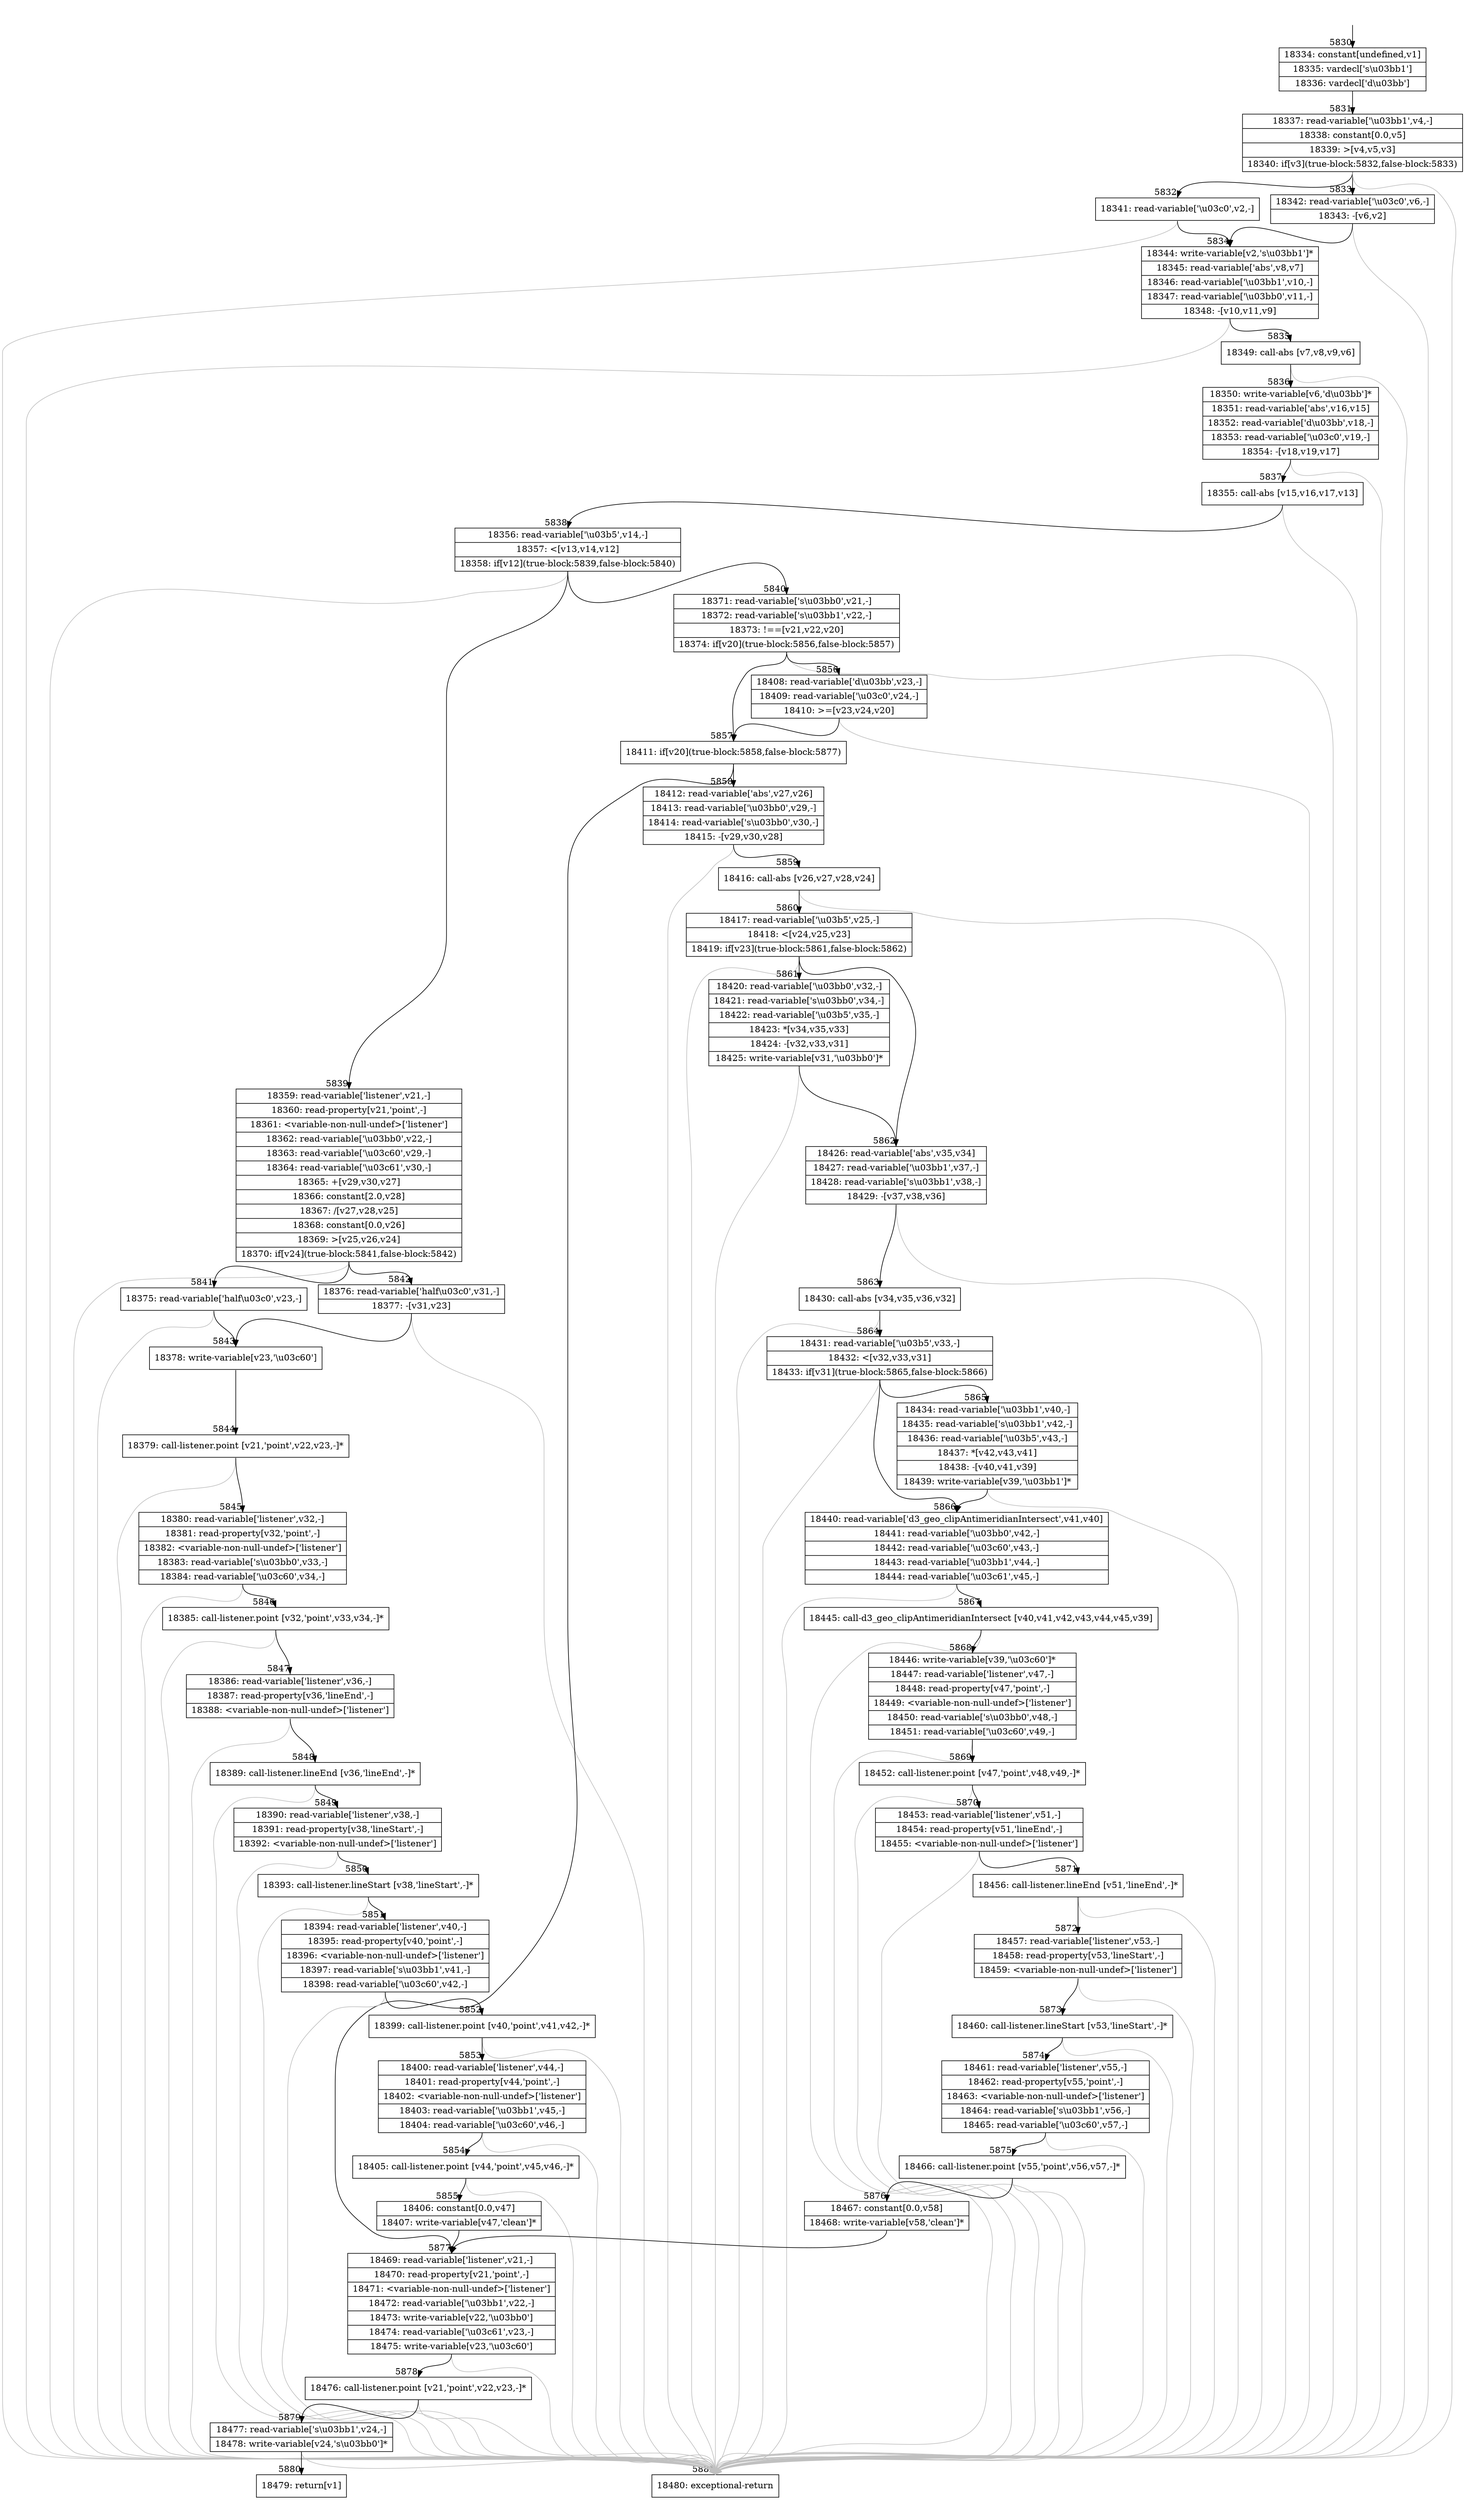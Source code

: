 digraph {
rankdir="TD"
BB_entry553[shape=none,label=""];
BB_entry553 -> BB5830 [tailport=s, headport=n, headlabel="    5830"]
BB5830 [shape=record label="{18334: constant[undefined,v1]|18335: vardecl['s\\u03bb1']|18336: vardecl['d\\u03bb']}" ] 
BB5830 -> BB5831 [tailport=s, headport=n, headlabel="      5831"]
BB5831 [shape=record label="{18337: read-variable['\\u03bb1',v4,-]|18338: constant[0.0,v5]|18339: \>[v4,v5,v3]|18340: if[v3](true-block:5832,false-block:5833)}" ] 
BB5831 -> BB5832 [tailport=s, headport=n, headlabel="      5832"]
BB5831 -> BB5833 [tailport=s, headport=n, headlabel="      5833"]
BB5831 -> BB5881 [tailport=s, headport=n, color=gray, headlabel="      5881"]
BB5832 [shape=record label="{18341: read-variable['\\u03c0',v2,-]}" ] 
BB5832 -> BB5834 [tailport=s, headport=n, headlabel="      5834"]
BB5832 -> BB5881 [tailport=s, headport=n, color=gray]
BB5833 [shape=record label="{18342: read-variable['\\u03c0',v6,-]|18343: -[v6,v2]}" ] 
BB5833 -> BB5834 [tailport=s, headport=n]
BB5833 -> BB5881 [tailport=s, headport=n, color=gray]
BB5834 [shape=record label="{18344: write-variable[v2,'s\\u03bb1']*|18345: read-variable['abs',v8,v7]|18346: read-variable['\\u03bb1',v10,-]|18347: read-variable['\\u03bb0',v11,-]|18348: -[v10,v11,v9]}" ] 
BB5834 -> BB5835 [tailport=s, headport=n, headlabel="      5835"]
BB5834 -> BB5881 [tailport=s, headport=n, color=gray]
BB5835 [shape=record label="{18349: call-abs [v7,v8,v9,v6]}" ] 
BB5835 -> BB5836 [tailport=s, headport=n, headlabel="      5836"]
BB5835 -> BB5881 [tailport=s, headport=n, color=gray]
BB5836 [shape=record label="{18350: write-variable[v6,'d\\u03bb']*|18351: read-variable['abs',v16,v15]|18352: read-variable['d\\u03bb',v18,-]|18353: read-variable['\\u03c0',v19,-]|18354: -[v18,v19,v17]}" ] 
BB5836 -> BB5837 [tailport=s, headport=n, headlabel="      5837"]
BB5836 -> BB5881 [tailport=s, headport=n, color=gray]
BB5837 [shape=record label="{18355: call-abs [v15,v16,v17,v13]}" ] 
BB5837 -> BB5838 [tailport=s, headport=n, headlabel="      5838"]
BB5837 -> BB5881 [tailport=s, headport=n, color=gray]
BB5838 [shape=record label="{18356: read-variable['\\u03b5',v14,-]|18357: \<[v13,v14,v12]|18358: if[v12](true-block:5839,false-block:5840)}" ] 
BB5838 -> BB5839 [tailport=s, headport=n, headlabel="      5839"]
BB5838 -> BB5840 [tailport=s, headport=n, headlabel="      5840"]
BB5838 -> BB5881 [tailport=s, headport=n, color=gray]
BB5839 [shape=record label="{18359: read-variable['listener',v21,-]|18360: read-property[v21,'point',-]|18361: \<variable-non-null-undef\>['listener']|18362: read-variable['\\u03bb0',v22,-]|18363: read-variable['\\u03c60',v29,-]|18364: read-variable['\\u03c61',v30,-]|18365: +[v29,v30,v27]|18366: constant[2.0,v28]|18367: /[v27,v28,v25]|18368: constant[0.0,v26]|18369: \>[v25,v26,v24]|18370: if[v24](true-block:5841,false-block:5842)}" ] 
BB5839 -> BB5841 [tailport=s, headport=n, headlabel="      5841"]
BB5839 -> BB5842 [tailport=s, headport=n, headlabel="      5842"]
BB5839 -> BB5881 [tailport=s, headport=n, color=gray]
BB5840 [shape=record label="{18371: read-variable['s\\u03bb0',v21,-]|18372: read-variable['s\\u03bb1',v22,-]|18373: !==[v21,v22,v20]|18374: if[v20](true-block:5856,false-block:5857)}" ] 
BB5840 -> BB5857 [tailport=s, headport=n, headlabel="      5857"]
BB5840 -> BB5856 [tailport=s, headport=n, headlabel="      5856"]
BB5840 -> BB5881 [tailport=s, headport=n, color=gray]
BB5841 [shape=record label="{18375: read-variable['half\\u03c0',v23,-]}" ] 
BB5841 -> BB5843 [tailport=s, headport=n, headlabel="      5843"]
BB5841 -> BB5881 [tailport=s, headport=n, color=gray]
BB5842 [shape=record label="{18376: read-variable['half\\u03c0',v31,-]|18377: -[v31,v23]}" ] 
BB5842 -> BB5843 [tailport=s, headport=n]
BB5842 -> BB5881 [tailport=s, headport=n, color=gray]
BB5843 [shape=record label="{18378: write-variable[v23,'\\u03c60']}" ] 
BB5843 -> BB5844 [tailport=s, headport=n, headlabel="      5844"]
BB5844 [shape=record label="{18379: call-listener.point [v21,'point',v22,v23,-]*}" ] 
BB5844 -> BB5845 [tailport=s, headport=n, headlabel="      5845"]
BB5844 -> BB5881 [tailport=s, headport=n, color=gray]
BB5845 [shape=record label="{18380: read-variable['listener',v32,-]|18381: read-property[v32,'point',-]|18382: \<variable-non-null-undef\>['listener']|18383: read-variable['s\\u03bb0',v33,-]|18384: read-variable['\\u03c60',v34,-]}" ] 
BB5845 -> BB5846 [tailport=s, headport=n, headlabel="      5846"]
BB5845 -> BB5881 [tailport=s, headport=n, color=gray]
BB5846 [shape=record label="{18385: call-listener.point [v32,'point',v33,v34,-]*}" ] 
BB5846 -> BB5847 [tailport=s, headport=n, headlabel="      5847"]
BB5846 -> BB5881 [tailport=s, headport=n, color=gray]
BB5847 [shape=record label="{18386: read-variable['listener',v36,-]|18387: read-property[v36,'lineEnd',-]|18388: \<variable-non-null-undef\>['listener']}" ] 
BB5847 -> BB5848 [tailport=s, headport=n, headlabel="      5848"]
BB5847 -> BB5881 [tailport=s, headport=n, color=gray]
BB5848 [shape=record label="{18389: call-listener.lineEnd [v36,'lineEnd',-]*}" ] 
BB5848 -> BB5849 [tailport=s, headport=n, headlabel="      5849"]
BB5848 -> BB5881 [tailport=s, headport=n, color=gray]
BB5849 [shape=record label="{18390: read-variable['listener',v38,-]|18391: read-property[v38,'lineStart',-]|18392: \<variable-non-null-undef\>['listener']}" ] 
BB5849 -> BB5850 [tailport=s, headport=n, headlabel="      5850"]
BB5849 -> BB5881 [tailport=s, headport=n, color=gray]
BB5850 [shape=record label="{18393: call-listener.lineStart [v38,'lineStart',-]*}" ] 
BB5850 -> BB5851 [tailport=s, headport=n, headlabel="      5851"]
BB5850 -> BB5881 [tailport=s, headport=n, color=gray]
BB5851 [shape=record label="{18394: read-variable['listener',v40,-]|18395: read-property[v40,'point',-]|18396: \<variable-non-null-undef\>['listener']|18397: read-variable['s\\u03bb1',v41,-]|18398: read-variable['\\u03c60',v42,-]}" ] 
BB5851 -> BB5852 [tailport=s, headport=n, headlabel="      5852"]
BB5851 -> BB5881 [tailport=s, headport=n, color=gray]
BB5852 [shape=record label="{18399: call-listener.point [v40,'point',v41,v42,-]*}" ] 
BB5852 -> BB5853 [tailport=s, headport=n, headlabel="      5853"]
BB5852 -> BB5881 [tailport=s, headport=n, color=gray]
BB5853 [shape=record label="{18400: read-variable['listener',v44,-]|18401: read-property[v44,'point',-]|18402: \<variable-non-null-undef\>['listener']|18403: read-variable['\\u03bb1',v45,-]|18404: read-variable['\\u03c60',v46,-]}" ] 
BB5853 -> BB5854 [tailport=s, headport=n, headlabel="      5854"]
BB5853 -> BB5881 [tailport=s, headport=n, color=gray]
BB5854 [shape=record label="{18405: call-listener.point [v44,'point',v45,v46,-]*}" ] 
BB5854 -> BB5855 [tailport=s, headport=n, headlabel="      5855"]
BB5854 -> BB5881 [tailport=s, headport=n, color=gray]
BB5855 [shape=record label="{18406: constant[0.0,v47]|18407: write-variable[v47,'clean']*}" ] 
BB5855 -> BB5877 [tailport=s, headport=n, headlabel="      5877"]
BB5856 [shape=record label="{18408: read-variable['d\\u03bb',v23,-]|18409: read-variable['\\u03c0',v24,-]|18410: \>=[v23,v24,v20]}" ] 
BB5856 -> BB5857 [tailport=s, headport=n]
BB5856 -> BB5881 [tailport=s, headport=n, color=gray]
BB5857 [shape=record label="{18411: if[v20](true-block:5858,false-block:5877)}" ] 
BB5857 -> BB5858 [tailport=s, headport=n, headlabel="      5858"]
BB5857 -> BB5877 [tailport=s, headport=n]
BB5858 [shape=record label="{18412: read-variable['abs',v27,v26]|18413: read-variable['\\u03bb0',v29,-]|18414: read-variable['s\\u03bb0',v30,-]|18415: -[v29,v30,v28]}" ] 
BB5858 -> BB5859 [tailport=s, headport=n, headlabel="      5859"]
BB5858 -> BB5881 [tailport=s, headport=n, color=gray]
BB5859 [shape=record label="{18416: call-abs [v26,v27,v28,v24]}" ] 
BB5859 -> BB5860 [tailport=s, headport=n, headlabel="      5860"]
BB5859 -> BB5881 [tailport=s, headport=n, color=gray]
BB5860 [shape=record label="{18417: read-variable['\\u03b5',v25,-]|18418: \<[v24,v25,v23]|18419: if[v23](true-block:5861,false-block:5862)}" ] 
BB5860 -> BB5861 [tailport=s, headport=n, headlabel="      5861"]
BB5860 -> BB5862 [tailport=s, headport=n, headlabel="      5862"]
BB5860 -> BB5881 [tailport=s, headport=n, color=gray]
BB5861 [shape=record label="{18420: read-variable['\\u03bb0',v32,-]|18421: read-variable['s\\u03bb0',v34,-]|18422: read-variable['\\u03b5',v35,-]|18423: *[v34,v35,v33]|18424: -[v32,v33,v31]|18425: write-variable[v31,'\\u03bb0']*}" ] 
BB5861 -> BB5862 [tailport=s, headport=n]
BB5861 -> BB5881 [tailport=s, headport=n, color=gray]
BB5862 [shape=record label="{18426: read-variable['abs',v35,v34]|18427: read-variable['\\u03bb1',v37,-]|18428: read-variable['s\\u03bb1',v38,-]|18429: -[v37,v38,v36]}" ] 
BB5862 -> BB5863 [tailport=s, headport=n, headlabel="      5863"]
BB5862 -> BB5881 [tailport=s, headport=n, color=gray]
BB5863 [shape=record label="{18430: call-abs [v34,v35,v36,v32]}" ] 
BB5863 -> BB5864 [tailport=s, headport=n, headlabel="      5864"]
BB5863 -> BB5881 [tailport=s, headport=n, color=gray]
BB5864 [shape=record label="{18431: read-variable['\\u03b5',v33,-]|18432: \<[v32,v33,v31]|18433: if[v31](true-block:5865,false-block:5866)}" ] 
BB5864 -> BB5865 [tailport=s, headport=n, headlabel="      5865"]
BB5864 -> BB5866 [tailport=s, headport=n, headlabel="      5866"]
BB5864 -> BB5881 [tailport=s, headport=n, color=gray]
BB5865 [shape=record label="{18434: read-variable['\\u03bb1',v40,-]|18435: read-variable['s\\u03bb1',v42,-]|18436: read-variable['\\u03b5',v43,-]|18437: *[v42,v43,v41]|18438: -[v40,v41,v39]|18439: write-variable[v39,'\\u03bb1']*}" ] 
BB5865 -> BB5866 [tailport=s, headport=n]
BB5865 -> BB5881 [tailport=s, headport=n, color=gray]
BB5866 [shape=record label="{18440: read-variable['d3_geo_clipAntimeridianIntersect',v41,v40]|18441: read-variable['\\u03bb0',v42,-]|18442: read-variable['\\u03c60',v43,-]|18443: read-variable['\\u03bb1',v44,-]|18444: read-variable['\\u03c61',v45,-]}" ] 
BB5866 -> BB5867 [tailport=s, headport=n, headlabel="      5867"]
BB5866 -> BB5881 [tailport=s, headport=n, color=gray]
BB5867 [shape=record label="{18445: call-d3_geo_clipAntimeridianIntersect [v40,v41,v42,v43,v44,v45,v39]}" ] 
BB5867 -> BB5868 [tailport=s, headport=n, headlabel="      5868"]
BB5867 -> BB5881 [tailport=s, headport=n, color=gray]
BB5868 [shape=record label="{18446: write-variable[v39,'\\u03c60']*|18447: read-variable['listener',v47,-]|18448: read-property[v47,'point',-]|18449: \<variable-non-null-undef\>['listener']|18450: read-variable['s\\u03bb0',v48,-]|18451: read-variable['\\u03c60',v49,-]}" ] 
BB5868 -> BB5869 [tailport=s, headport=n, headlabel="      5869"]
BB5868 -> BB5881 [tailport=s, headport=n, color=gray]
BB5869 [shape=record label="{18452: call-listener.point [v47,'point',v48,v49,-]*}" ] 
BB5869 -> BB5870 [tailport=s, headport=n, headlabel="      5870"]
BB5869 -> BB5881 [tailport=s, headport=n, color=gray]
BB5870 [shape=record label="{18453: read-variable['listener',v51,-]|18454: read-property[v51,'lineEnd',-]|18455: \<variable-non-null-undef\>['listener']}" ] 
BB5870 -> BB5871 [tailport=s, headport=n, headlabel="      5871"]
BB5870 -> BB5881 [tailport=s, headport=n, color=gray]
BB5871 [shape=record label="{18456: call-listener.lineEnd [v51,'lineEnd',-]*}" ] 
BB5871 -> BB5872 [tailport=s, headport=n, headlabel="      5872"]
BB5871 -> BB5881 [tailport=s, headport=n, color=gray]
BB5872 [shape=record label="{18457: read-variable['listener',v53,-]|18458: read-property[v53,'lineStart',-]|18459: \<variable-non-null-undef\>['listener']}" ] 
BB5872 -> BB5873 [tailport=s, headport=n, headlabel="      5873"]
BB5872 -> BB5881 [tailport=s, headport=n, color=gray]
BB5873 [shape=record label="{18460: call-listener.lineStart [v53,'lineStart',-]*}" ] 
BB5873 -> BB5874 [tailport=s, headport=n, headlabel="      5874"]
BB5873 -> BB5881 [tailport=s, headport=n, color=gray]
BB5874 [shape=record label="{18461: read-variable['listener',v55,-]|18462: read-property[v55,'point',-]|18463: \<variable-non-null-undef\>['listener']|18464: read-variable['s\\u03bb1',v56,-]|18465: read-variable['\\u03c60',v57,-]}" ] 
BB5874 -> BB5875 [tailport=s, headport=n, headlabel="      5875"]
BB5874 -> BB5881 [tailport=s, headport=n, color=gray]
BB5875 [shape=record label="{18466: call-listener.point [v55,'point',v56,v57,-]*}" ] 
BB5875 -> BB5876 [tailport=s, headport=n, headlabel="      5876"]
BB5875 -> BB5881 [tailport=s, headport=n, color=gray]
BB5876 [shape=record label="{18467: constant[0.0,v58]|18468: write-variable[v58,'clean']*}" ] 
BB5876 -> BB5877 [tailport=s, headport=n]
BB5877 [shape=record label="{18469: read-variable['listener',v21,-]|18470: read-property[v21,'point',-]|18471: \<variable-non-null-undef\>['listener']|18472: read-variable['\\u03bb1',v22,-]|18473: write-variable[v22,'\\u03bb0']|18474: read-variable['\\u03c61',v23,-]|18475: write-variable[v23,'\\u03c60']}" ] 
BB5877 -> BB5878 [tailport=s, headport=n, headlabel="      5878"]
BB5877 -> BB5881 [tailport=s, headport=n, color=gray]
BB5878 [shape=record label="{18476: call-listener.point [v21,'point',v22,v23,-]*}" ] 
BB5878 -> BB5879 [tailport=s, headport=n, headlabel="      5879"]
BB5878 -> BB5881 [tailport=s, headport=n, color=gray]
BB5879 [shape=record label="{18477: read-variable['s\\u03bb1',v24,-]|18478: write-variable[v24,'s\\u03bb0']*}" ] 
BB5879 -> BB5880 [tailport=s, headport=n, headlabel="      5880"]
BB5879 -> BB5881 [tailport=s, headport=n, color=gray]
BB5880 [shape=record label="{18479: return[v1]}" ] 
BB5881 [shape=record label="{18480: exceptional-return}" ] 
//#$~ 3456
}

